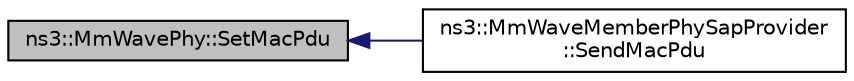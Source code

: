 digraph "ns3::MmWavePhy::SetMacPdu"
{
  edge [fontname="Helvetica",fontsize="10",labelfontname="Helvetica",labelfontsize="10"];
  node [fontname="Helvetica",fontsize="10",shape=record];
  rankdir="LR";
  Node1 [label="ns3::MmWavePhy::SetMacPdu",height=0.2,width=0.4,color="black", fillcolor="grey75", style="filled", fontcolor="black"];
  Node1 -> Node2 [dir="back",color="midnightblue",fontsize="10",style="solid"];
  Node2 [label="ns3::MmWaveMemberPhySapProvider\l::SendMacPdu",height=0.2,width=0.4,color="black", fillcolor="white", style="filled",URL="$d6/d44/classns3_1_1MmWaveMemberPhySapProvider.html#a595978e8bbce2e9e957f5e8d9c182902"];
}
